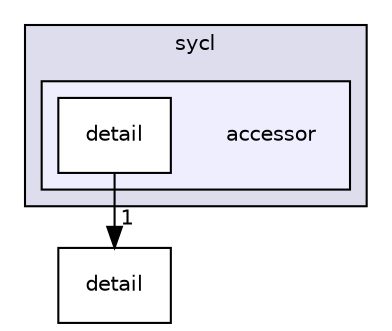 digraph "include/CL/sycl/accessor" {
  bgcolor=transparent;
  compound=true
  node [ fontsize="10", fontname="Helvetica"];
  edge [ labelfontsize="10", labelfontname="Helvetica"];
  subgraph clusterdir_4bef967d9c7eaa2325e916f612585166 {
    graph [ bgcolor="#ddddee", pencolor="black", label="sycl" fontname="Helvetica", fontsize="10", URL="dir_4bef967d9c7eaa2325e916f612585166.html"]
  subgraph clusterdir_80ed0fe738b46f4cbe0bcf2da8f64fb7 {
    graph [ bgcolor="#eeeeff", pencolor="black", label="" URL="dir_80ed0fe738b46f4cbe0bcf2da8f64fb7.html"];
    dir_80ed0fe738b46f4cbe0bcf2da8f64fb7 [shape=plaintext label="accessor"];
    dir_ccf54820c45824dc79d80b7243380df1 [shape=box label="detail" color="black" fillcolor="white" style="filled" URL="dir_ccf54820c45824dc79d80b7243380df1.html"];
  }
  }
  dir_9b6d7024eea66e98eb7c621176d4b6ba [shape=box label="detail" URL="dir_9b6d7024eea66e98eb7c621176d4b6ba.html"];
  dir_ccf54820c45824dc79d80b7243380df1->dir_9b6d7024eea66e98eb7c621176d4b6ba [headlabel="1", labeldistance=1.5 headhref="dir_000004_000011.html"];
}
